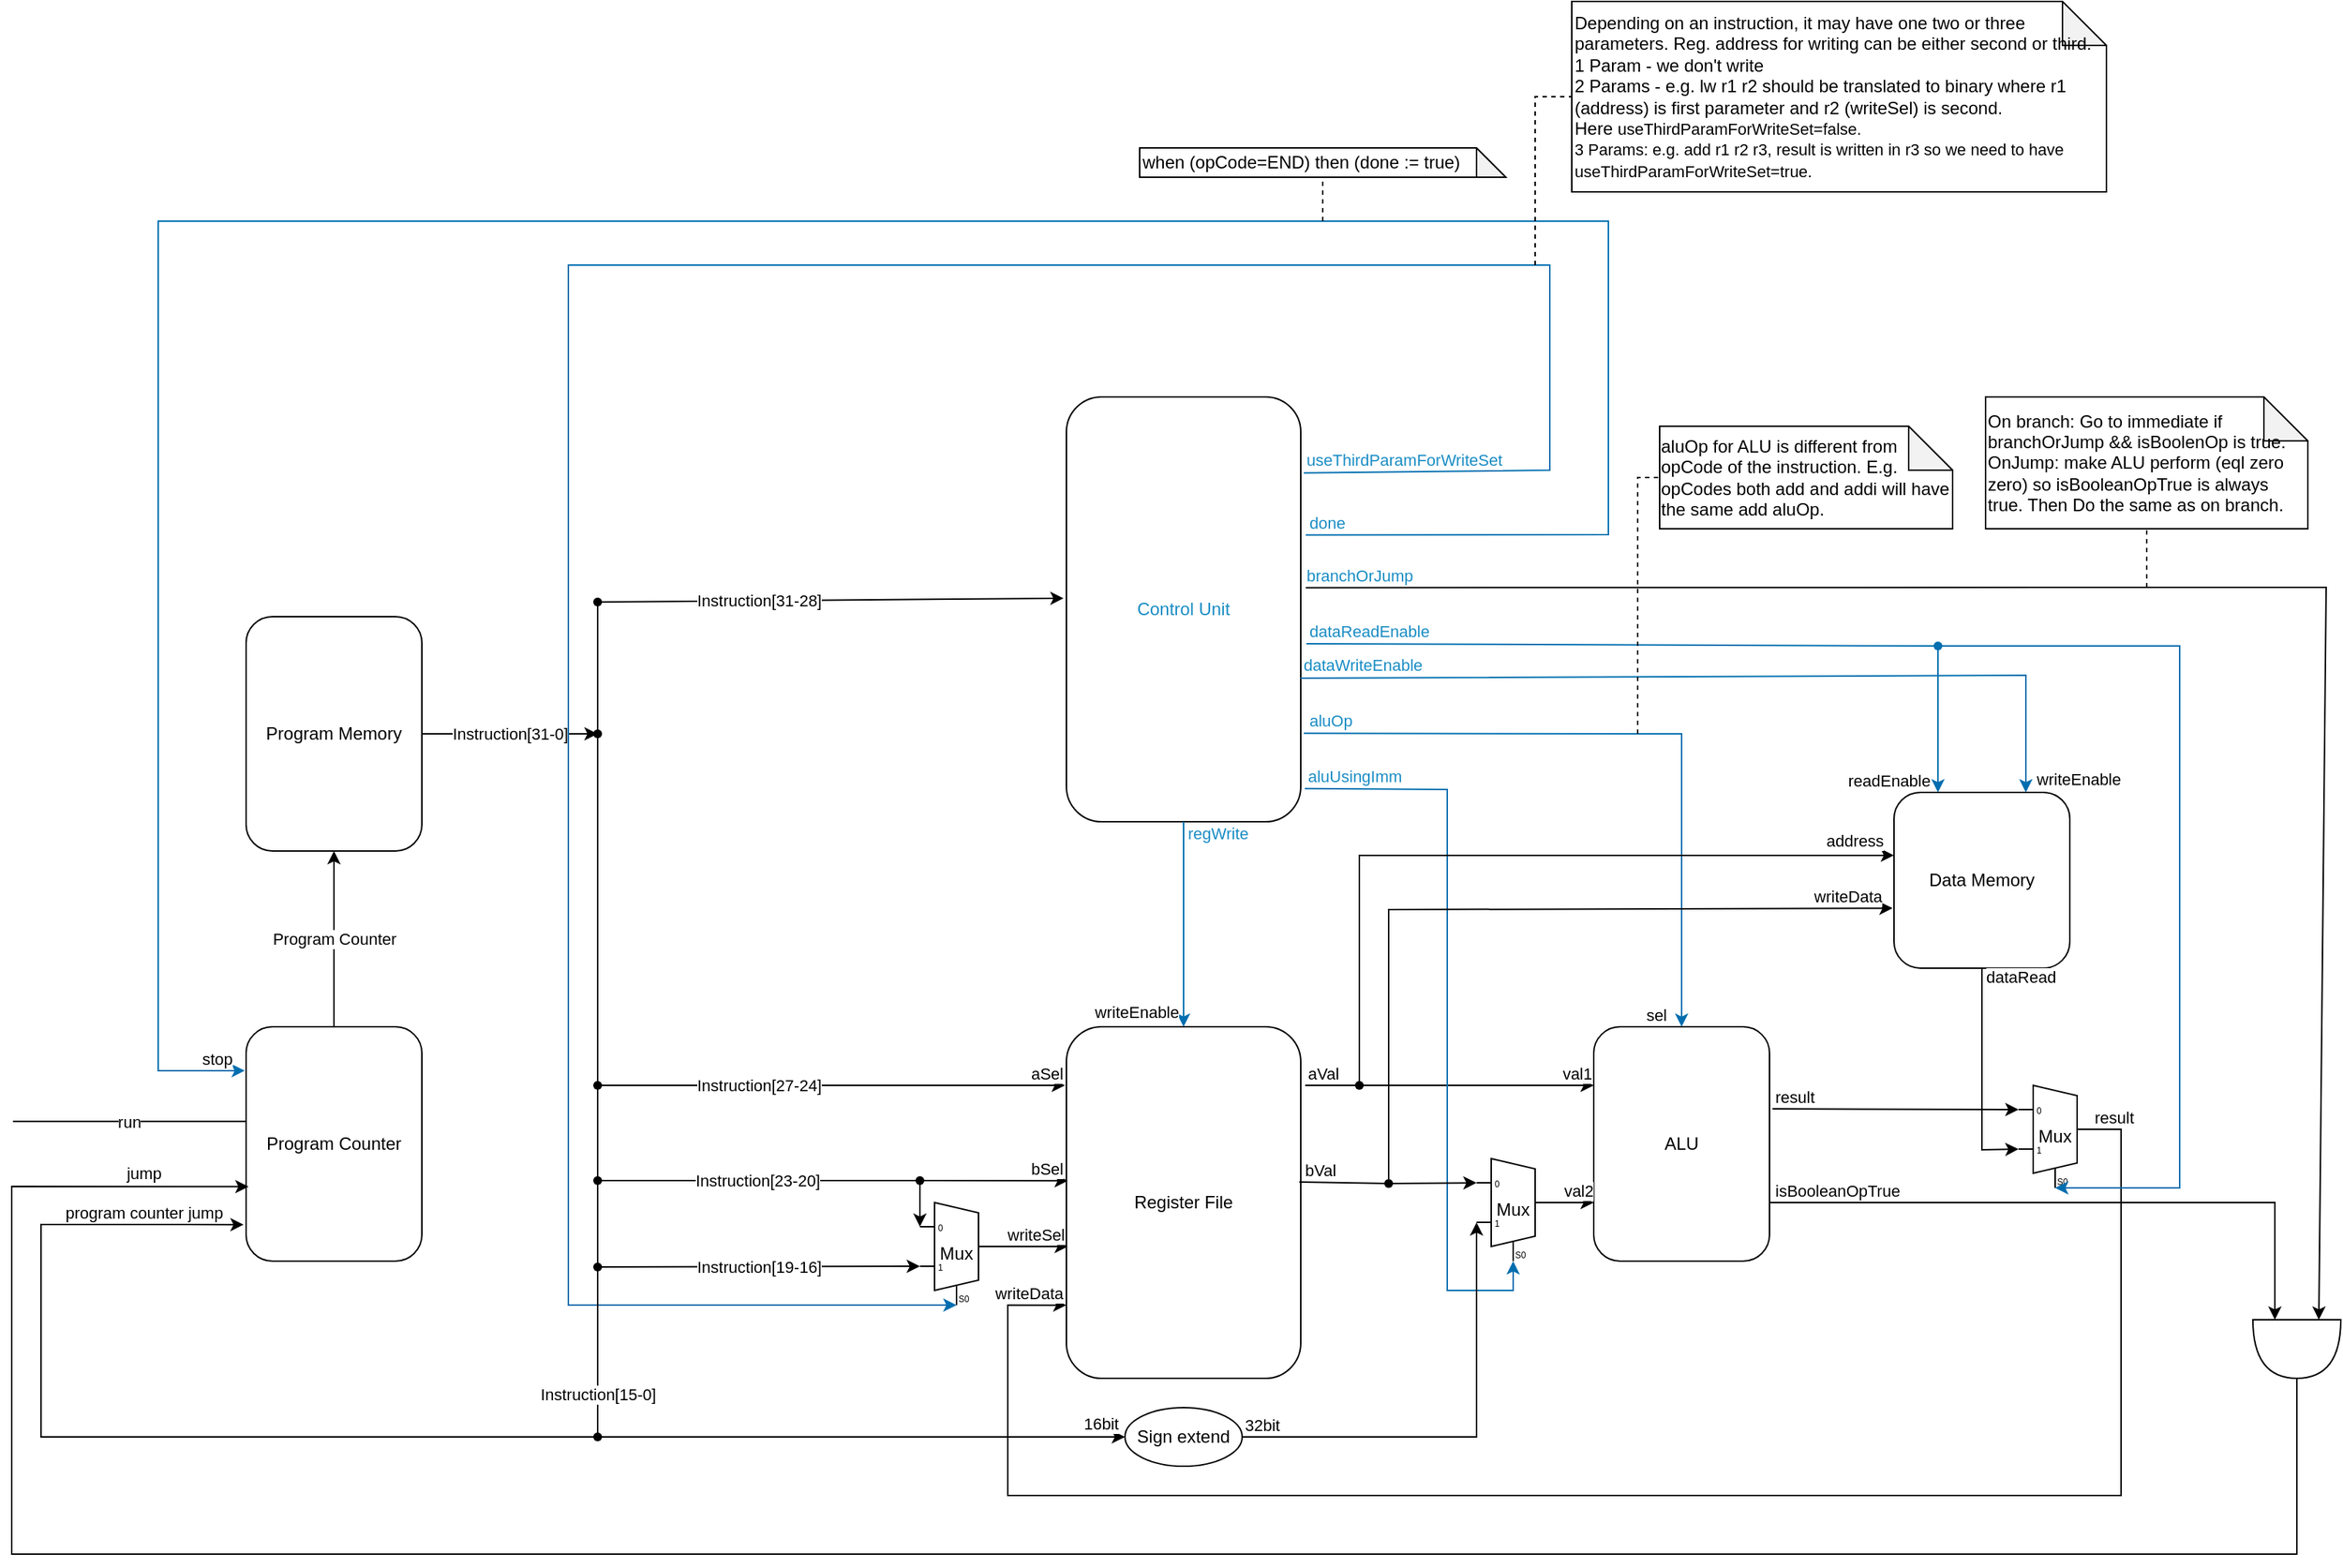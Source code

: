 <mxfile version="28.2.8">
  <diagram name="Page-1" id="Ufhh6DA89KsaWw1rki_z">
    <mxGraphModel dx="1896" dy="1296" grid="1" gridSize="10" guides="1" tooltips="1" connect="1" arrows="1" fold="1" page="1" pageScale="1" pageWidth="850" pageHeight="1100" math="0" shadow="0">
      <root>
        <mxCell id="0" />
        <mxCell id="1" parent="0" />
        <mxCell id="E9k5vfMfVV7VpkKKDMNM-1" value="Program Counter" style="rounded=1;whiteSpace=wrap;html=1;" vertex="1" parent="1">
          <mxGeometry x="480" y="720.04" width="120" height="160" as="geometry" />
        </mxCell>
        <mxCell id="E9k5vfMfVV7VpkKKDMNM-2" value="Program Memory&lt;span style=&quot;color: rgba(0, 0, 0, 0); font-family: monospace; font-size: 0px; text-align: start; text-wrap-mode: nowrap;&quot;&gt;%3CmxGraphModel%3E%3Croot%3E%3CmxCell%20id%3D%220%22%2F%3E%3CmxCell%20id%3D%221%22%20parent%3D%220%22%2F%3E%3CmxCell%20id%3D%222%22%20value%3D%22Program%20Counter%22%20style%3D%22rounded%3D1%3BwhiteSpace%3Dwrap%3Bhtml%3D1%3B%22%20vertex%3D%221%22%20parent%3D%221%22%3E%3CmxGeometry%20x%3D%22200%22%20y%3D%22370%22%20width%3D%22120%22%20height%3D%22130%22%20as%3D%22geometry%22%2F%3E%3C%2FmxCell%3E%3C%2Froot%3E%3C%2FmxGraphModel%3E&lt;/span&gt;" style="rounded=1;whiteSpace=wrap;html=1;" vertex="1" parent="1">
          <mxGeometry x="480" y="440" width="120" height="160" as="geometry" />
        </mxCell>
        <mxCell id="E9k5vfMfVV7VpkKKDMNM-3" value="ALU&lt;span style=&quot;color: rgba(0, 0, 0, 0); font-family: monospace; font-size: 0px; text-align: start; text-wrap-mode: nowrap;&quot;&gt;%3CmxGraphModel%3E%3Croot%3E%3CmxCell%20id%3D%220%22%2F%3E%3CmxCell%20id%3D%221%22%20parent%3D%220%22%2F%3E%3CmxCell%20id%3D%222%22%20value%3D%22Program%20Counter%22%20style%3D%22rounded%3D1%3BwhiteSpace%3Dwrap%3Bhtml%3D1%3B%22%20vertex%3D%221%22%20parent%3D%221%22%3E%3CmxGeometry%20x%3D%22200%22%20y%3D%22370%22%20width%3D%22120%22%20height%3D%22130%22%20as%3D%22geometry%22%2F%3E%3C%2FmxCell%3E%3C%2Froot%3E%3C%2FmxGraphModel%3E&lt;/span&gt;" style="rounded=1;whiteSpace=wrap;html=1;" vertex="1" parent="1">
          <mxGeometry x="1400" y="720.04" width="120" height="160" as="geometry" />
        </mxCell>
        <mxCell id="E9k5vfMfVV7VpkKKDMNM-4" value="Register File" style="rounded=1;whiteSpace=wrap;html=1;" vertex="1" parent="1">
          <mxGeometry x="1040" y="720" width="160" height="240" as="geometry" />
        </mxCell>
        <mxCell id="E9k5vfMfVV7VpkKKDMNM-5" value="Data Memory" style="rounded=1;whiteSpace=wrap;html=1;" vertex="1" parent="1">
          <mxGeometry x="1605" y="560.0" width="120" height="119.96" as="geometry" />
        </mxCell>
        <mxCell id="E9k5vfMfVV7VpkKKDMNM-6" value="&lt;font style=&quot;color: light-dark(rgb(25, 140, 196), rgb(25, 140, 196));&quot;&gt;Control Unit&lt;/font&gt;" style="rounded=1;whiteSpace=wrap;html=1;strokeColor=light-dark(#000000,#198CC4);fontColor=light-dark(#198CC4,#198CC4);" vertex="1" parent="1">
          <mxGeometry x="1040" y="290" width="160" height="290" as="geometry" />
        </mxCell>
        <mxCell id="E9k5vfMfVV7VpkKKDMNM-8" value="Program Counter" style="endArrow=classic;html=1;rounded=0;exitX=0.5;exitY=0;exitDx=0;exitDy=0;entryX=0.5;entryY=1;entryDx=0;entryDy=0;endFill=1;" edge="1" parent="1" source="E9k5vfMfVV7VpkKKDMNM-1" target="E9k5vfMfVV7VpkKKDMNM-2">
          <mxGeometry width="50" height="50" relative="1" as="geometry">
            <mxPoint x="450" y="730.04" as="sourcePoint" />
            <mxPoint x="650" y="730.04" as="targetPoint" />
          </mxGeometry>
        </mxCell>
        <mxCell id="E9k5vfMfVV7VpkKKDMNM-16" value="Instruction[31-0]" style="endArrow=classic;html=1;rounded=0;exitX=1;exitY=0.5;exitDx=0;exitDy=0;endFill=1;entryX=0.5;entryY=1.042;entryDx=0;entryDy=0;entryPerimeter=0;" edge="1" parent="1" source="E9k5vfMfVV7VpkKKDMNM-2" target="E9k5vfMfVV7VpkKKDMNM-116">
          <mxGeometry width="50" height="50" relative="1" as="geometry">
            <mxPoint x="600" y="879.5" as="sourcePoint" />
            <mxPoint x="720" y="640" as="targetPoint" />
          </mxGeometry>
        </mxCell>
        <mxCell id="E9k5vfMfVV7VpkKKDMNM-37" value="" style="ellipse;whiteSpace=wrap;html=1;align=center;aspect=fixed;fillColor=none;strokeColor=none;resizable=0;perimeter=centerPerimeter;rotatable=0;allowArrows=0;points=[];outlineConnect=1;" vertex="1" parent="1">
          <mxGeometry x="880" y="780" width="10" height="10" as="geometry" />
        </mxCell>
        <mxCell id="E9k5vfMfVV7VpkKKDMNM-41" value="" style="ellipse;whiteSpace=wrap;html=1;align=center;aspect=fixed;fillColor=none;strokeColor=none;resizable=0;perimeter=centerPerimeter;rotatable=0;allowArrows=0;points=[];outlineConnect=1;" vertex="1" parent="1">
          <mxGeometry x="881" y="820" width="10" height="10" as="geometry" />
        </mxCell>
        <mxCell id="E9k5vfMfVV7VpkKKDMNM-44" value="" style="ellipse;whiteSpace=wrap;html=1;align=center;aspect=fixed;fillColor=none;strokeColor=none;resizable=0;perimeter=centerPerimeter;rotatable=0;allowArrows=0;points=[];outlineConnect=1;" vertex="1" parent="1">
          <mxGeometry x="880" y="855" width="10" height="10" as="geometry" />
        </mxCell>
        <mxCell id="E9k5vfMfVV7VpkKKDMNM-50" value="" style="ellipse;whiteSpace=wrap;html=1;align=center;aspect=fixed;fillColor=none;strokeColor=none;resizable=0;perimeter=centerPerimeter;rotatable=0;allowArrows=0;points=[];outlineConnect=1;" vertex="1" parent="1">
          <mxGeometry x="880" y="900" width="10" height="10" as="geometry" />
        </mxCell>
        <mxCell id="E9k5vfMfVV7VpkKKDMNM-53" value="" style="endArrow=none;html=1;rounded=0;" edge="1" parent="1" source="E9k5vfMfVV7VpkKKDMNM-163">
          <mxGeometry width="50" height="50" relative="1" as="geometry">
            <mxPoint x="720" y="1000" as="sourcePoint" />
            <mxPoint x="720" y="860" as="targetPoint" />
          </mxGeometry>
        </mxCell>
        <mxCell id="E9k5vfMfVV7VpkKKDMNM-57" value="" style="endArrow=none;html=1;rounded=0;" edge="1" parent="1" target="E9k5vfMfVV7VpkKKDMNM-56">
          <mxGeometry width="50" height="50" relative="1" as="geometry">
            <mxPoint x="720" y="865" as="sourcePoint" />
            <mxPoint x="720" y="750" as="targetPoint" />
          </mxGeometry>
        </mxCell>
        <mxCell id="E9k5vfMfVV7VpkKKDMNM-56" value="" style="shape=waypoint;sketch=0;fillStyle=solid;size=6;pointerEvents=1;points=[];fillColor=none;resizable=0;rotatable=0;perimeter=centerPerimeter;snapToPoint=1;" vertex="1" parent="1">
          <mxGeometry x="710" y="815" width="20" height="20" as="geometry" />
        </mxCell>
        <mxCell id="E9k5vfMfVV7VpkKKDMNM-61" value="" style="rounded=0;orthogonalLoop=1;jettySize=auto;html=1;endArrow=oval;endFill=0;sketch=0;sourcePerimeterSpacing=0;targetPerimeterSpacing=0;endSize=10;" edge="1" parent="1">
          <mxGeometry x="0.006" relative="1" as="geometry">
            <mxPoint x="720" y="905" as="sourcePoint" />
            <mxPoint as="offset" />
            <mxPoint x="720" y="905" as="targetPoint" />
          </mxGeometry>
        </mxCell>
        <mxCell id="E9k5vfMfVV7VpkKKDMNM-65" value="" style="endArrow=none;html=1;rounded=0;" edge="1" parent="1" source="E9k5vfMfVV7VpkKKDMNM-116" target="E9k5vfMfVV7VpkKKDMNM-64">
          <mxGeometry width="50" height="50" relative="1" as="geometry">
            <mxPoint x="720" y="825" as="sourcePoint" />
            <mxPoint x="720" y="400" as="targetPoint" />
          </mxGeometry>
        </mxCell>
        <mxCell id="E9k5vfMfVV7VpkKKDMNM-64" value="" style="shape=waypoint;sketch=0;fillStyle=solid;size=6;pointerEvents=1;points=[];fillColor=none;resizable=0;rotatable=0;perimeter=centerPerimeter;snapToPoint=1;" vertex="1" parent="1">
          <mxGeometry x="710" y="420" width="20" height="20" as="geometry" />
        </mxCell>
        <mxCell id="E9k5vfMfVV7VpkKKDMNM-66" value="Instruction[31-28]" style="endArrow=classic;html=1;rounded=0;exitX=0.75;exitY=0.5;exitDx=0;exitDy=0;exitPerimeter=0;entryX=-0.012;entryY=0.474;entryDx=0;entryDy=0;entryPerimeter=0;endFill=1;" edge="1" parent="1" source="E9k5vfMfVV7VpkKKDMNM-64" target="E9k5vfMfVV7VpkKKDMNM-6">
          <mxGeometry x="-0.308" width="50" height="50" relative="1" as="geometry">
            <mxPoint x="810" y="400" as="sourcePoint" />
            <mxPoint x="860" y="350" as="targetPoint" />
            <mxPoint as="offset" />
          </mxGeometry>
        </mxCell>
        <mxCell id="E9k5vfMfVV7VpkKKDMNM-71" value="" style="endArrow=classic;html=1;rounded=0;entryX=0;entryY=0.5;entryDx=0;entryDy=0;endFill=1;exitX=0.75;exitY=0.542;exitDx=0;exitDy=0;exitPerimeter=0;" edge="1" parent="1" source="E9k5vfMfVV7VpkKKDMNM-229" target="E9k5vfMfVV7VpkKKDMNM-180">
          <mxGeometry width="50" height="50" relative="1" as="geometry">
            <mxPoint x="710" y="970" as="sourcePoint" />
            <mxPoint x="950" y="1000" as="targetPoint" />
          </mxGeometry>
        </mxCell>
        <mxCell id="E9k5vfMfVV7VpkKKDMNM-76" value="" style="ellipse;whiteSpace=wrap;html=1;align=center;aspect=fixed;fillColor=none;strokeColor=none;resizable=0;perimeter=centerPerimeter;rotatable=0;allowArrows=0;points=[];outlineConnect=1;" vertex="1" parent="1">
          <mxGeometry x="890" y="1030" width="10" height="10" as="geometry" />
        </mxCell>
        <mxCell id="E9k5vfMfVV7VpkKKDMNM-93" value="" style="endArrow=classic;html=1;rounded=0;exitX=1;exitY=0.5;exitDx=0;exitDy=-5;exitPerimeter=0;" edge="1" parent="1" source="E9k5vfMfVV7VpkKKDMNM-155">
          <mxGeometry relative="1" as="geometry">
            <mxPoint x="720" y="885" as="sourcePoint" />
            <mxPoint x="1041" y="870" as="targetPoint" />
          </mxGeometry>
        </mxCell>
        <mxCell id="E9k5vfMfVV7VpkKKDMNM-96" value="writeSel" style="edgeLabel;resizable=0;html=1;;align=right;verticalAlign=bottom;" connectable="0" vertex="1" parent="E9k5vfMfVV7VpkKKDMNM-93">
          <mxGeometry x="1" relative="1" as="geometry">
            <mxPoint x="-2" as="offset" />
          </mxGeometry>
        </mxCell>
        <mxCell id="E9k5vfMfVV7VpkKKDMNM-106" value="Instruction[27-24]" style="endArrow=classic;html=1;rounded=0;exitDx=0;exitDy=0;exitPerimeter=0;exitX=0.75;exitY=0.7;startArrow=none;startFill=0;" edge="1" parent="1" source="E9k5vfMfVV7VpkKKDMNM-118">
          <mxGeometry x="-0.31" relative="1" as="geometry">
            <mxPoint x="900" y="760" as="sourcePoint" />
            <mxPoint x="1039" y="760" as="targetPoint" />
            <mxPoint as="offset" />
          </mxGeometry>
        </mxCell>
        <mxCell id="E9k5vfMfVV7VpkKKDMNM-109" value="aSel" style="edgeLabel;resizable=0;html=1;;align=right;verticalAlign=bottom;" connectable="0" vertex="1" parent="E9k5vfMfVV7VpkKKDMNM-106">
          <mxGeometry x="1" relative="1" as="geometry">
            <mxPoint x="-1" as="offset" />
          </mxGeometry>
        </mxCell>
        <mxCell id="E9k5vfMfVV7VpkKKDMNM-117" value="" style="endArrow=none;html=1;rounded=0;" edge="1" parent="1" source="E9k5vfMfVV7VpkKKDMNM-56" target="E9k5vfMfVV7VpkKKDMNM-116">
          <mxGeometry width="50" height="50" relative="1" as="geometry">
            <mxPoint x="720" y="825" as="sourcePoint" />
            <mxPoint x="720" y="400" as="targetPoint" />
          </mxGeometry>
        </mxCell>
        <mxCell id="E9k5vfMfVV7VpkKKDMNM-116" value="" style="shape=waypoint;sketch=0;fillStyle=solid;size=6;pointerEvents=1;points=[];fillColor=none;resizable=0;rotatable=0;perimeter=centerPerimeter;snapToPoint=1;" vertex="1" parent="1">
          <mxGeometry x="710" y="510" width="20" height="20" as="geometry" />
        </mxCell>
        <mxCell id="E9k5vfMfVV7VpkKKDMNM-119" value="" style="endArrow=none;html=1;rounded=0;exitX=0.75;exitY=0.3;exitDx=0;exitDy=0;exitPerimeter=0;entryDx=0;entryDy=0;entryPerimeter=0;" edge="1" parent="1" target="E9k5vfMfVV7VpkKKDMNM-118">
          <mxGeometry width="50" height="50" relative="1" as="geometry">
            <mxPoint x="720" y="760" as="sourcePoint" />
            <mxPoint x="900" y="760" as="targetPoint" />
          </mxGeometry>
        </mxCell>
        <mxCell id="E9k5vfMfVV7VpkKKDMNM-118" value="" style="shape=waypoint;sketch=0;fillStyle=solid;size=6;pointerEvents=1;points=[];fillColor=none;resizable=0;rotatable=0;perimeter=centerPerimeter;snapToPoint=1;" vertex="1" parent="1">
          <mxGeometry x="710" y="750" width="20" height="20" as="geometry" />
        </mxCell>
        <mxCell id="E9k5vfMfVV7VpkKKDMNM-124" value="" style="endArrow=classic;html=1;rounded=0;exitX=0.5;exitY=1;exitDx=0;exitDy=0;entryX=0.5;entryY=0;entryDx=0;entryDy=0;fillColor=#1ba1e2;strokeColor=#006EAF;fontColor=light-dark(#198CC4,#198CC4);" edge="1" parent="1" source="E9k5vfMfVV7VpkKKDMNM-6" target="E9k5vfMfVV7VpkKKDMNM-4">
          <mxGeometry relative="1" as="geometry">
            <mxPoint x="940" y="640" as="sourcePoint" />
            <mxPoint x="1100" y="640" as="targetPoint" />
          </mxGeometry>
        </mxCell>
        <mxCell id="E9k5vfMfVV7VpkKKDMNM-126" value="regWrite" style="edgeLabel;resizable=0;html=1;;align=left;verticalAlign=bottom;fontColor=light-dark(#198CC4,#198CC4);" connectable="0" vertex="1" parent="E9k5vfMfVV7VpkKKDMNM-124">
          <mxGeometry x="-1" relative="1" as="geometry">
            <mxPoint x="1" y="16" as="offset" />
          </mxGeometry>
        </mxCell>
        <mxCell id="E9k5vfMfVV7VpkKKDMNM-127" value="writeEnable" style="edgeLabel;resizable=0;html=1;;align=right;verticalAlign=bottom;" connectable="0" vertex="1" parent="E9k5vfMfVV7VpkKKDMNM-124">
          <mxGeometry x="1" relative="1" as="geometry">
            <mxPoint x="-3" y="-2" as="offset" />
          </mxGeometry>
        </mxCell>
        <mxCell id="E9k5vfMfVV7VpkKKDMNM-128" value="" style="endArrow=classic;html=1;rounded=0;entryX=0.006;entryY=0.438;entryDx=0;entryDy=0;entryPerimeter=0;" edge="1" parent="1" source="E9k5vfMfVV7VpkKKDMNM-157" target="E9k5vfMfVV7VpkKKDMNM-4">
          <mxGeometry relative="1" as="geometry">
            <mxPoint x="740" y="740" as="sourcePoint" />
            <mxPoint x="900" y="740" as="targetPoint" />
          </mxGeometry>
        </mxCell>
        <mxCell id="E9k5vfMfVV7VpkKKDMNM-131" value="bSel" style="edgeLabel;resizable=0;html=1;;align=right;verticalAlign=bottom;" connectable="0" vertex="1" parent="E9k5vfMfVV7VpkKKDMNM-128">
          <mxGeometry x="1" relative="1" as="geometry">
            <mxPoint x="-2" as="offset" />
          </mxGeometry>
        </mxCell>
        <mxCell id="E9k5vfMfVV7VpkKKDMNM-133" value="" style="endArrow=classic;html=1;rounded=0;entryX=0;entryY=0.25;entryDx=0;entryDy=0;" edge="1" parent="1" target="E9k5vfMfVV7VpkKKDMNM-3">
          <mxGeometry relative="1" as="geometry">
            <mxPoint x="1203" y="760" as="sourcePoint" />
            <mxPoint x="1370" y="750" as="targetPoint" />
          </mxGeometry>
        </mxCell>
        <mxCell id="E9k5vfMfVV7VpkKKDMNM-135" value="aVal" style="edgeLabel;resizable=0;html=1;;align=left;verticalAlign=bottom;" connectable="0" vertex="1" parent="E9k5vfMfVV7VpkKKDMNM-133">
          <mxGeometry x="-1" relative="1" as="geometry" />
        </mxCell>
        <mxCell id="E9k5vfMfVV7VpkKKDMNM-136" value="val1" style="edgeLabel;resizable=0;html=1;;align=right;verticalAlign=bottom;" connectable="0" vertex="1" parent="E9k5vfMfVV7VpkKKDMNM-133">
          <mxGeometry x="1" relative="1" as="geometry" />
        </mxCell>
        <mxCell id="E9k5vfMfVV7VpkKKDMNM-144" value="" style="endArrow=classic;html=1;rounded=0;entryX=0.5;entryY=0;entryDx=0;entryDy=0;fillColor=#1ba1e2;strokeColor=#006EAF;exitX=1.013;exitY=0.792;exitDx=0;exitDy=0;exitPerimeter=0;fontColor=light-dark(#198CC4,#198CC4);" edge="1" parent="1" source="E9k5vfMfVV7VpkKKDMNM-6" target="E9k5vfMfVV7VpkKKDMNM-3">
          <mxGeometry relative="1" as="geometry">
            <mxPoint x="1300" y="410" as="sourcePoint" />
            <mxPoint x="1420" y="350" as="targetPoint" />
            <Array as="points">
              <mxPoint x="1460" y="520" />
            </Array>
          </mxGeometry>
        </mxCell>
        <mxCell id="E9k5vfMfVV7VpkKKDMNM-146" value="aluOp" style="edgeLabel;resizable=0;html=1;;align=left;verticalAlign=bottom;fontColor=light-dark(#198CC4,#198CC4);" connectable="0" vertex="1" parent="E9k5vfMfVV7VpkKKDMNM-144">
          <mxGeometry x="-1" relative="1" as="geometry">
            <mxPoint x="2" as="offset" />
          </mxGeometry>
        </mxCell>
        <mxCell id="E9k5vfMfVV7VpkKKDMNM-147" value="sel" style="edgeLabel;resizable=0;html=1;;align=right;verticalAlign=bottom;" connectable="0" vertex="1" parent="E9k5vfMfVV7VpkKKDMNM-144">
          <mxGeometry x="1" relative="1" as="geometry">
            <mxPoint x="-10" as="offset" />
          </mxGeometry>
        </mxCell>
        <mxCell id="E9k5vfMfVV7VpkKKDMNM-148" value="" style="endArrow=classic;html=1;rounded=0;exitX=1;exitY=0.5;exitDx=0;exitDy=-5;entryX=0;entryY=0.792;entryDx=0;entryDy=0;entryPerimeter=0;exitPerimeter=0;" edge="1" parent="1" source="E9k5vfMfVV7VpkKKDMNM-211" target="E9k5vfMfVV7VpkKKDMNM-4">
          <mxGeometry relative="1" as="geometry">
            <mxPoint x="1480" y="770" as="sourcePoint" />
            <mxPoint x="1640" y="770" as="targetPoint" />
            <Array as="points">
              <mxPoint x="1760" y="790" />
              <mxPoint x="1760" y="1040" />
              <mxPoint x="1000" y="1040" />
              <mxPoint x="1000" y="910" />
            </Array>
          </mxGeometry>
        </mxCell>
        <mxCell id="E9k5vfMfVV7VpkKKDMNM-150" value="result" style="edgeLabel;resizable=0;html=1;;align=left;verticalAlign=bottom;" connectable="0" vertex="1" parent="E9k5vfMfVV7VpkKKDMNM-148">
          <mxGeometry x="-1" relative="1" as="geometry" />
        </mxCell>
        <mxCell id="E9k5vfMfVV7VpkKKDMNM-151" value="writeData" style="edgeLabel;resizable=0;html=1;;align=right;verticalAlign=bottom;" connectable="0" vertex="1" parent="E9k5vfMfVV7VpkKKDMNM-148">
          <mxGeometry x="1" relative="1" as="geometry">
            <mxPoint x="-1" as="offset" />
          </mxGeometry>
        </mxCell>
        <mxCell id="E9k5vfMfVV7VpkKKDMNM-152" value="" style="endArrow=classic;html=1;rounded=0;entryX=0.3;entryY=1;entryDx=10;entryDy=0;entryPerimeter=0;endFill=1;fillColor=#1ba1e2;strokeColor=#006EAF;exitX=1.013;exitY=0.179;exitDx=0;exitDy=0;exitPerimeter=0;fontColor=light-dark(#198CC4,#198CC4);" edge="1" parent="1" source="E9k5vfMfVV7VpkKKDMNM-6" target="E9k5vfMfVV7VpkKKDMNM-155">
          <mxGeometry relative="1" as="geometry">
            <mxPoint x="1230" y="260" as="sourcePoint" />
            <mxPoint x="1360" y="260" as="targetPoint" />
            <Array as="points">
              <mxPoint x="1370" y="340" />
              <mxPoint x="1370" y="200" />
              <mxPoint x="700" y="200" />
              <mxPoint x="700" y="910" />
            </Array>
          </mxGeometry>
        </mxCell>
        <mxCell id="E9k5vfMfVV7VpkKKDMNM-154" value="useThirdParamForWriteSet" style="edgeLabel;resizable=0;html=1;;align=left;verticalAlign=bottom;fontColor=light-dark(#198CC4,#198CC4);" connectable="0" vertex="1" parent="E9k5vfMfVV7VpkKKDMNM-152">
          <mxGeometry x="-1" relative="1" as="geometry">
            <mxPoint as="offset" />
          </mxGeometry>
        </mxCell>
        <mxCell id="E9k5vfMfVV7VpkKKDMNM-155" value="Mux" style="shadow=0;dashed=0;align=center;html=1;strokeWidth=1;shape=mxgraph.electrical.abstract.mux2;whiteSpace=wrap;" vertex="1" parent="1">
          <mxGeometry x="940" y="840" width="50" height="70" as="geometry" />
        </mxCell>
        <mxCell id="E9k5vfMfVV7VpkKKDMNM-156" value="Instruction[19-16]" style="endArrow=classic;html=1;rounded=0;entryX=0;entryY=0.579;entryDx=0;entryDy=3;entryPerimeter=0;exitX=0.4;exitY=1.15;exitDx=0;exitDy=0;exitPerimeter=0;endFill=1;" edge="1" parent="1" source="E9k5vfMfVV7VpkKKDMNM-163" target="E9k5vfMfVV7VpkKKDMNM-155">
          <mxGeometry width="50" height="50" relative="1" as="geometry">
            <mxPoint x="740" y="890" as="sourcePoint" />
            <mxPoint x="1350" y="620" as="targetPoint" />
          </mxGeometry>
        </mxCell>
        <mxCell id="E9k5vfMfVV7VpkKKDMNM-157" value="" style="shape=waypoint;sketch=0;fillStyle=solid;size=6;pointerEvents=1;points=[];fillColor=none;resizable=0;rotatable=0;perimeter=centerPerimeter;snapToPoint=1;" vertex="1" parent="1">
          <mxGeometry x="930" y="815" width="20" height="20" as="geometry" />
        </mxCell>
        <mxCell id="E9k5vfMfVV7VpkKKDMNM-160" value="" style="endArrow=classic;html=1;rounded=0;endFill=1;exitX=0.125;exitY=0.292;exitDx=0;exitDy=0;exitPerimeter=0;entryX=0;entryY=0.193;entryDx=0;entryDy=3;entryPerimeter=0;" edge="1" parent="1" source="E9k5vfMfVV7VpkKKDMNM-157" target="E9k5vfMfVV7VpkKKDMNM-155">
          <mxGeometry width="50" height="50" relative="1" as="geometry">
            <mxPoint x="930" y="800" as="sourcePoint" />
            <mxPoint x="910" y="850" as="targetPoint" />
          </mxGeometry>
        </mxCell>
        <mxCell id="E9k5vfMfVV7VpkKKDMNM-163" value="" style="shape=waypoint;sketch=0;fillStyle=solid;size=6;pointerEvents=1;points=[];fillColor=none;resizable=0;rotatable=0;perimeter=centerPerimeter;snapToPoint=1;" vertex="1" parent="1">
          <mxGeometry x="710" y="874" width="20" height="20" as="geometry" />
        </mxCell>
        <mxCell id="E9k5vfMfVV7VpkKKDMNM-166" value="" style="endArrow=classic;html=1;rounded=0;entryX=0.3;entryY=1;entryDx=10;entryDy=0;entryPerimeter=0;endFill=1;fillColor=#1ba1e2;strokeColor=#006EAF;exitX=1.017;exitY=0.922;exitDx=0;exitDy=0;exitPerimeter=0;fontColor=light-dark(#198CC4,#198CC4);" edge="1" parent="1" source="E9k5vfMfVV7VpkKKDMNM-6" target="E9k5vfMfVV7VpkKKDMNM-171">
          <mxGeometry relative="1" as="geometry">
            <mxPoint x="1204" y="470" as="sourcePoint" />
            <mxPoint x="1295" y="880.04" as="targetPoint" />
            <Array as="points">
              <mxPoint x="1300" y="558" />
              <mxPoint x="1300" y="900" />
              <mxPoint x="1345" y="900" />
            </Array>
          </mxGeometry>
        </mxCell>
        <mxCell id="E9k5vfMfVV7VpkKKDMNM-168" value="aluUsingImm" style="edgeLabel;resizable=0;html=1;;align=left;verticalAlign=bottom;fontColor=light-dark(#198CC4,#198CC4);" connectable="0" vertex="1" parent="E9k5vfMfVV7VpkKKDMNM-166">
          <mxGeometry x="-1" relative="1" as="geometry">
            <mxPoint as="offset" />
          </mxGeometry>
        </mxCell>
        <mxCell id="E9k5vfMfVV7VpkKKDMNM-171" value="Mux" style="shadow=0;dashed=0;align=center;html=1;strokeWidth=1;shape=mxgraph.electrical.abstract.mux2;whiteSpace=wrap;" vertex="1" parent="1">
          <mxGeometry x="1320" y="810.04" width="50" height="70" as="geometry" />
        </mxCell>
        <mxCell id="E9k5vfMfVV7VpkKKDMNM-172" value="" style="endArrow=classic;html=1;rounded=0;entryX=0;entryY=0.75;entryDx=0;entryDy=0;exitX=1;exitY=0.5;exitDx=0;exitDy=-5;exitPerimeter=0;" edge="1" parent="1" source="E9k5vfMfVV7VpkKKDMNM-171" target="E9k5vfMfVV7VpkKKDMNM-3">
          <mxGeometry relative="1" as="geometry">
            <mxPoint x="1340" y="800.04" as="sourcePoint" />
            <mxPoint x="1390" y="690.04" as="targetPoint" />
          </mxGeometry>
        </mxCell>
        <mxCell id="E9k5vfMfVV7VpkKKDMNM-175" value="val2" style="edgeLabel;resizable=0;html=1;;align=right;verticalAlign=bottom;" connectable="0" vertex="1" parent="E9k5vfMfVV7VpkKKDMNM-172">
          <mxGeometry x="1" relative="1" as="geometry" />
        </mxCell>
        <mxCell id="E9k5vfMfVV7VpkKKDMNM-177" value="" style="endArrow=classic;html=1;rounded=0;entryX=0;entryY=0.193;entryDx=0;entryDy=3;entryPerimeter=0;endFill=1;exitX=0.65;exitY=1.1;exitDx=0;exitDy=0;exitPerimeter=0;" edge="1" parent="1" source="E9k5vfMfVV7VpkKKDMNM-208" target="E9k5vfMfVV7VpkKKDMNM-171">
          <mxGeometry relative="1" as="geometry">
            <mxPoint x="1199" y="827" as="sourcePoint" />
            <mxPoint x="1400" y="831" as="targetPoint" />
          </mxGeometry>
        </mxCell>
        <mxCell id="E9k5vfMfVV7VpkKKDMNM-180" value="Sign extend" style="ellipse;whiteSpace=wrap;html=1;" vertex="1" parent="1">
          <mxGeometry x="1080" y="980" width="80" height="40" as="geometry" />
        </mxCell>
        <mxCell id="E9k5vfMfVV7VpkKKDMNM-181" value="16bit" style="edgeLabel;resizable=0;html=1;;align=left;verticalAlign=bottom;" connectable="0" vertex="1" parent="1">
          <mxGeometry x="1020" y="1004" as="geometry">
            <mxPoint x="30" y="-5" as="offset" />
          </mxGeometry>
        </mxCell>
        <mxCell id="E9k5vfMfVV7VpkKKDMNM-184" value="" style="endArrow=classic;html=1;rounded=0;exitX=1;exitY=0.5;exitDx=0;exitDy=0;entryX=0;entryY=0.579;entryDx=0;entryDy=3;entryPerimeter=0;endFill=1;" edge="1" parent="1" source="E9k5vfMfVV7VpkKKDMNM-180" target="E9k5vfMfVV7VpkKKDMNM-171">
          <mxGeometry relative="1" as="geometry">
            <mxPoint x="1240" y="640" as="sourcePoint" />
            <mxPoint x="1400" y="640" as="targetPoint" />
            <Array as="points">
              <mxPoint x="1230" y="1000" />
              <mxPoint x="1320" y="1000" />
            </Array>
          </mxGeometry>
        </mxCell>
        <mxCell id="E9k5vfMfVV7VpkKKDMNM-186" value="32bit" style="edgeLabel;resizable=0;html=1;;align=left;verticalAlign=bottom;" connectable="0" vertex="1" parent="E9k5vfMfVV7VpkKKDMNM-184">
          <mxGeometry x="-1" relative="1" as="geometry" />
        </mxCell>
        <mxCell id="E9k5vfMfVV7VpkKKDMNM-188" value="" style="endArrow=classic;html=1;rounded=0;exitX=0.85;exitY=0.45;exitDx=0;exitDy=0;exitPerimeter=0;entryX=0;entryY=0.358;entryDx=0;entryDy=0;entryPerimeter=0;" edge="1" parent="1" target="E9k5vfMfVV7VpkKKDMNM-5">
          <mxGeometry relative="1" as="geometry">
            <mxPoint x="1240" y="761" as="sourcePoint" />
            <mxPoint x="1580" y="600" as="targetPoint" />
            <Array as="points">
              <mxPoint x="1240" y="603" />
            </Array>
          </mxGeometry>
        </mxCell>
        <mxCell id="E9k5vfMfVV7VpkKKDMNM-191" value="address" style="edgeLabel;resizable=0;html=1;;align=right;verticalAlign=bottom;" connectable="0" vertex="1" parent="E9k5vfMfVV7VpkKKDMNM-188">
          <mxGeometry x="1" relative="1" as="geometry">
            <mxPoint x="-6" y="-1" as="offset" />
          </mxGeometry>
        </mxCell>
        <mxCell id="E9k5vfMfVV7VpkKKDMNM-192" value="" style="endArrow=classic;html=1;rounded=0;exitX=0.8;exitY=0.4;exitDx=0;exitDy=0;exitPerimeter=0;entryX=-0.008;entryY=0.659;entryDx=0;entryDy=0;entryPerimeter=0;" edge="1" parent="1" target="E9k5vfMfVV7VpkKKDMNM-5">
          <mxGeometry relative="1" as="geometry">
            <mxPoint x="1260" y="824" as="sourcePoint" />
            <mxPoint x="1630" y="590" as="targetPoint" />
            <Array as="points">
              <mxPoint x="1260" y="640" />
            </Array>
          </mxGeometry>
        </mxCell>
        <mxCell id="E9k5vfMfVV7VpkKKDMNM-195" value="writeData" style="edgeLabel;resizable=0;html=1;;align=right;verticalAlign=bottom;" connectable="0" vertex="1" parent="E9k5vfMfVV7VpkKKDMNM-192">
          <mxGeometry x="1" relative="1" as="geometry">
            <mxPoint x="-6" as="offset" />
          </mxGeometry>
        </mxCell>
        <mxCell id="E9k5vfMfVV7VpkKKDMNM-196" value="" style="endArrow=classic;html=1;rounded=0;entryX=0.75;entryY=0;entryDx=0;entryDy=0;exitX=0.999;exitY=0.662;exitDx=0;exitDy=0;exitPerimeter=0;fillColor=#1ba1e2;strokeColor=#006EAF;fontColor=light-dark(#198CC4,#198CC4);" edge="1" parent="1" source="E9k5vfMfVV7VpkKKDMNM-6" target="E9k5vfMfVV7VpkKKDMNM-5">
          <mxGeometry relative="1" as="geometry">
            <mxPoint x="1730" y="410" as="sourcePoint" />
            <mxPoint x="1760" y="420" as="targetPoint" />
            <Array as="points">
              <mxPoint x="1695" y="480" />
            </Array>
          </mxGeometry>
        </mxCell>
        <mxCell id="E9k5vfMfVV7VpkKKDMNM-198" value="dataWriteEnable" style="edgeLabel;resizable=0;html=1;;align=left;verticalAlign=bottom;fontColor=light-dark(#198CC4,#198CC4);" connectable="0" vertex="1" parent="E9k5vfMfVV7VpkKKDMNM-196">
          <mxGeometry x="-1" relative="1" as="geometry" />
        </mxCell>
        <mxCell id="E9k5vfMfVV7VpkKKDMNM-199" value="writeEnable" style="edgeLabel;resizable=0;html=1;;align=right;verticalAlign=bottom;" connectable="0" vertex="1" parent="E9k5vfMfVV7VpkKKDMNM-196">
          <mxGeometry x="1" relative="1" as="geometry">
            <mxPoint x="65" as="offset" />
          </mxGeometry>
        </mxCell>
        <mxCell id="E9k5vfMfVV7VpkKKDMNM-200" value="" style="endArrow=classic;html=1;rounded=0;exitX=0.5;exitY=1;exitDx=0;exitDy=0;entryX=0;entryY=0.579;entryDx=0;entryDy=3;entryPerimeter=0;endFill=1;" edge="1" parent="1" source="E9k5vfMfVV7VpkKKDMNM-5" target="E9k5vfMfVV7VpkKKDMNM-211">
          <mxGeometry relative="1" as="geometry">
            <mxPoint x="1705" y="600.04" as="sourcePoint" />
            <mxPoint x="1665" y="740.04" as="targetPoint" />
            <Array as="points">
              <mxPoint x="1665" y="804" />
            </Array>
          </mxGeometry>
        </mxCell>
        <mxCell id="E9k5vfMfVV7VpkKKDMNM-202" value="dataRead" style="edgeLabel;resizable=0;html=1;;align=left;verticalAlign=bottom;" connectable="0" vertex="1" parent="E9k5vfMfVV7VpkKKDMNM-200">
          <mxGeometry x="-1" relative="1" as="geometry">
            <mxPoint x="1" y="15" as="offset" />
          </mxGeometry>
        </mxCell>
        <mxCell id="E9k5vfMfVV7VpkKKDMNM-204" value="" style="endArrow=classic;html=1;rounded=0;entryX=0.25;entryY=0;entryDx=0;entryDy=0;exitDx=0;exitDy=0;exitPerimeter=0;fillColor=#1ba1e2;strokeColor=#006EAF;" edge="1" parent="1" source="E9k5vfMfVV7VpkKKDMNM-217" target="E9k5vfMfVV7VpkKKDMNM-5">
          <mxGeometry relative="1" as="geometry">
            <mxPoint x="1640" y="440" as="sourcePoint" />
            <mxPoint x="1640" y="550" as="targetPoint" />
            <Array as="points" />
          </mxGeometry>
        </mxCell>
        <mxCell id="E9k5vfMfVV7VpkKKDMNM-206" value="readEnable" style="edgeLabel;resizable=0;html=1;;align=right;verticalAlign=bottom;" connectable="0" vertex="1" parent="E9k5vfMfVV7VpkKKDMNM-204">
          <mxGeometry x="1" relative="1" as="geometry">
            <mxPoint x="-5" as="offset" />
          </mxGeometry>
        </mxCell>
        <mxCell id="E9k5vfMfVV7VpkKKDMNM-207" value="" style="shape=waypoint;sketch=0;fillStyle=solid;size=6;pointerEvents=1;points=[];fillColor=none;resizable=0;rotatable=0;perimeter=centerPerimeter;snapToPoint=1;" vertex="1" parent="1">
          <mxGeometry x="1230" y="750" width="20" height="20" as="geometry" />
        </mxCell>
        <mxCell id="E9k5vfMfVV7VpkKKDMNM-209" value="" style="endArrow=none;html=1;rounded=0;endFill=0;entryX=0.65;entryY=0.9;entryDx=0;entryDy=0;entryPerimeter=0;" edge="1" parent="1" target="E9k5vfMfVV7VpkKKDMNM-208">
          <mxGeometry relative="1" as="geometry">
            <mxPoint x="1199" y="826" as="sourcePoint" />
            <mxPoint x="1260" y="850" as="targetPoint" />
          </mxGeometry>
        </mxCell>
        <mxCell id="E9k5vfMfVV7VpkKKDMNM-210" value="bVal" style="edgeLabel;resizable=0;html=1;;align=left;verticalAlign=bottom;" connectable="0" vertex="1" parent="E9k5vfMfVV7VpkKKDMNM-209">
          <mxGeometry x="-1" relative="1" as="geometry">
            <mxPoint x="2" as="offset" />
          </mxGeometry>
        </mxCell>
        <mxCell id="E9k5vfMfVV7VpkKKDMNM-208" value="" style="shape=waypoint;sketch=0;fillStyle=solid;size=6;pointerEvents=1;points=[];fillColor=none;resizable=0;rotatable=0;perimeter=centerPerimeter;snapToPoint=1;" vertex="1" parent="1">
          <mxGeometry x="1250" y="817" width="20" height="20" as="geometry" />
        </mxCell>
        <mxCell id="E9k5vfMfVV7VpkKKDMNM-211" value="Mux" style="shadow=0;dashed=0;align=center;html=1;strokeWidth=1;shape=mxgraph.electrical.abstract.mux2;whiteSpace=wrap;" vertex="1" parent="1">
          <mxGeometry x="1690" y="760" width="50" height="70" as="geometry" />
        </mxCell>
        <mxCell id="E9k5vfMfVV7VpkKKDMNM-213" value="" style="endArrow=classic;html=1;rounded=0;entryX=0.3;entryY=1;entryDx=10;entryDy=0;entryPerimeter=0;exitX=0.9;exitY=0.7;exitDx=0;exitDy=0;exitPerimeter=0;fillColor=#1ba1e2;strokeColor=#006EAF;endFill=1;" edge="1" parent="1" source="E9k5vfMfVV7VpkKKDMNM-217" target="E9k5vfMfVV7VpkKKDMNM-211">
          <mxGeometry relative="1" as="geometry">
            <mxPoint x="1640" y="400" as="sourcePoint" />
            <mxPoint x="1900" y="380" as="targetPoint" />
            <Array as="points">
              <mxPoint x="1800" y="460" />
              <mxPoint x="1800" y="830" />
            </Array>
          </mxGeometry>
        </mxCell>
        <mxCell id="E9k5vfMfVV7VpkKKDMNM-218" value="" style="endArrow=none;html=1;rounded=0;entryDx=0;entryDy=0;fillColor=#1ba1e2;strokeColor=#006EAF;endFill=0;exitX=1.024;exitY=0.581;exitDx=0;exitDy=0;exitPerimeter=0;fontColor=light-dark(#198CC4,#198CC4);" edge="1" parent="1" source="E9k5vfMfVV7VpkKKDMNM-6" target="E9k5vfMfVV7VpkKKDMNM-217">
          <mxGeometry relative="1" as="geometry">
            <mxPoint x="1250" y="450" as="sourcePoint" />
            <mxPoint x="1635" y="560" as="targetPoint" />
            <Array as="points" />
          </mxGeometry>
        </mxCell>
        <mxCell id="E9k5vfMfVV7VpkKKDMNM-219" value="dataReadEnable" style="edgeLabel;resizable=0;html=1;;align=left;verticalAlign=bottom;fontColor=light-dark(#198CC4,#198CC4);" connectable="0" vertex="1" parent="E9k5vfMfVV7VpkKKDMNM-218">
          <mxGeometry x="-1" relative="1" as="geometry" />
        </mxCell>
        <mxCell id="E9k5vfMfVV7VpkKKDMNM-217" value="" style="shape=waypoint;sketch=0;fillStyle=solid;size=6;pointerEvents=1;points=[];fillColor=#1ba1e2;resizable=0;rotatable=0;perimeter=centerPerimeter;snapToPoint=1;fontColor=#ffffff;strokeColor=#006EAF;" vertex="1" parent="1">
          <mxGeometry x="1625" y="450" width="20" height="20" as="geometry" />
        </mxCell>
        <mxCell id="E9k5vfMfVV7VpkKKDMNM-221" value="" style="endArrow=classic;html=1;rounded=0;exitX=1.017;exitY=0.35;exitDx=0;exitDy=0;exitPerimeter=0;entryX=0;entryY=0.193;entryDx=0;entryDy=3;entryPerimeter=0;endFill=1;" edge="1" parent="1" source="E9k5vfMfVV7VpkKKDMNM-3" target="E9k5vfMfVV7VpkKKDMNM-211">
          <mxGeometry relative="1" as="geometry">
            <mxPoint x="1360" y="590" as="sourcePoint" />
            <mxPoint x="1520" y="590" as="targetPoint" />
          </mxGeometry>
        </mxCell>
        <mxCell id="E9k5vfMfVV7VpkKKDMNM-223" value="result" style="edgeLabel;resizable=0;html=1;;align=left;verticalAlign=bottom;" connectable="0" vertex="1" parent="E9k5vfMfVV7VpkKKDMNM-221">
          <mxGeometry x="-1" relative="1" as="geometry" />
        </mxCell>
        <mxCell id="E9k5vfMfVV7VpkKKDMNM-225" value="" style="endArrow=classic;html=1;rounded=0;exitX=1;exitY=0.75;exitDx=0;exitDy=0;entryX=0;entryY=0.75;entryDx=0;entryDy=0;entryPerimeter=0;" edge="1" parent="1" source="E9k5vfMfVV7VpkKKDMNM-3" target="E9k5vfMfVV7VpkKKDMNM-238">
          <mxGeometry relative="1" as="geometry">
            <mxPoint x="1540" y="894" as="sourcePoint" />
            <mxPoint x="2020" y="840" as="targetPoint" />
            <Array as="points">
              <mxPoint x="1865" y="840" />
            </Array>
          </mxGeometry>
        </mxCell>
        <mxCell id="E9k5vfMfVV7VpkKKDMNM-227" value="isBooleanOpTrue" style="edgeLabel;resizable=0;html=1;;align=left;verticalAlign=bottom;" connectable="0" vertex="1" parent="E9k5vfMfVV7VpkKKDMNM-225">
          <mxGeometry x="-1" relative="1" as="geometry">
            <mxPoint x="2" as="offset" />
          </mxGeometry>
        </mxCell>
        <mxCell id="E9k5vfMfVV7VpkKKDMNM-230" value="" style="endArrow=none;html=1;rounded=0;exitX=0.667;exitY=0.842;exitDx=0;exitDy=0;exitPerimeter=0;" edge="1" parent="1" source="E9k5vfMfVV7VpkKKDMNM-163" target="E9k5vfMfVV7VpkKKDMNM-229">
          <mxGeometry width="50" height="50" relative="1" as="geometry">
            <mxPoint x="670" y="1020" as="sourcePoint" />
            <mxPoint x="720" y="884" as="targetPoint" />
          </mxGeometry>
        </mxCell>
        <mxCell id="E9k5vfMfVV7VpkKKDMNM-248" value="Instruction[15-0]" style="edgeLabel;html=1;align=center;verticalAlign=middle;resizable=0;points=[];" vertex="1" connectable="0" parent="E9k5vfMfVV7VpkKKDMNM-230">
          <mxGeometry x="-0.006" relative="1" as="geometry">
            <mxPoint y="29" as="offset" />
          </mxGeometry>
        </mxCell>
        <mxCell id="E9k5vfMfVV7VpkKKDMNM-229" value="" style="shape=waypoint;sketch=0;fillStyle=solid;size=6;pointerEvents=1;points=[];fillColor=none;resizable=0;rotatable=0;perimeter=centerPerimeter;snapToPoint=1;" vertex="1" parent="1">
          <mxGeometry x="710" y="990" width="20" height="20" as="geometry" />
        </mxCell>
        <mxCell id="E9k5vfMfVV7VpkKKDMNM-231" value="" style="endArrow=classic;html=1;rounded=0;entryX=-0.014;entryY=0.844;entryDx=0;entryDy=0;entryPerimeter=0;exitX=0.375;exitY=0.792;exitDx=0;exitDy=0;exitPerimeter=0;" edge="1" parent="1" source="E9k5vfMfVV7VpkKKDMNM-229" target="E9k5vfMfVV7VpkKKDMNM-1">
          <mxGeometry relative="1" as="geometry">
            <mxPoint x="710" y="970" as="sourcePoint" />
            <mxPoint x="490" y="910" as="targetPoint" />
            <Array as="points">
              <mxPoint x="340" y="1000" />
              <mxPoint x="340" y="855" />
            </Array>
          </mxGeometry>
        </mxCell>
        <mxCell id="E9k5vfMfVV7VpkKKDMNM-247" value="program counter jump" style="edgeLabel;html=1;align=center;verticalAlign=middle;resizable=0;points=[];" vertex="1" connectable="0" parent="E9k5vfMfVV7VpkKKDMNM-231">
          <mxGeometry x="0.794" y="-1" relative="1" as="geometry">
            <mxPoint y="-9" as="offset" />
          </mxGeometry>
        </mxCell>
        <mxCell id="E9k5vfMfVV7VpkKKDMNM-235" value="" style="endArrow=classic;html=1;rounded=0;entryX=0;entryY=0.25;entryDx=0;entryDy=0;entryPerimeter=0;fontColor=light-dark(#198CC4,#198CC4);strokeColor=light-dark(#000000,#198CC4);exitX=1.021;exitY=0.449;exitDx=0;exitDy=0;exitPerimeter=0;" edge="1" parent="1" source="E9k5vfMfVV7VpkKKDMNM-6" target="E9k5vfMfVV7VpkKKDMNM-238">
          <mxGeometry relative="1" as="geometry">
            <mxPoint x="1230" y="420" as="sourcePoint" />
            <mxPoint x="1940" y="910" as="targetPoint" />
            <Array as="points">
              <mxPoint x="1900" y="420" />
            </Array>
          </mxGeometry>
        </mxCell>
        <mxCell id="E9k5vfMfVV7VpkKKDMNM-237" value="branchOrJump" style="edgeLabel;resizable=0;html=1;;align=left;verticalAlign=bottom;fontColor=light-dark(#198CC4,#198CC4);" connectable="0" vertex="1" parent="E9k5vfMfVV7VpkKKDMNM-235">
          <mxGeometry x="-1" relative="1" as="geometry">
            <mxPoint x="-1" as="offset" />
          </mxGeometry>
        </mxCell>
        <mxCell id="E9k5vfMfVV7VpkKKDMNM-238" value="" style="shape=or;whiteSpace=wrap;html=1;rotation=90;" vertex="1" parent="1">
          <mxGeometry x="1860" y="910" width="40" height="60" as="geometry" />
        </mxCell>
        <mxCell id="E9k5vfMfVV7VpkKKDMNM-239" value="&lt;div style=&quot;text-align: left;&quot;&gt;&lt;span style=&quot;background-color: transparent; color: light-dark(rgb(0, 0, 0), rgb(255, 255, 255));&quot;&gt;On branch: Go to immediate if branchOrJump &amp;amp;&amp;amp; isBoolenOp is true.&lt;/span&gt;&lt;/div&gt;&lt;div style=&quot;text-align: left;&quot;&gt;&lt;span style=&quot;background-color: transparent; color: light-dark(rgb(0, 0, 0), rgb(255, 255, 255));&quot;&gt;OnJump: make ALU perform (eql zero zero) so isBooleanOpTrue is always true. Then Do the same as on branch.&lt;/span&gt;&lt;/div&gt;" style="shape=note;whiteSpace=wrap;html=1;backgroundOutline=1;darkOpacity=0.05;" vertex="1" parent="1">
          <mxGeometry x="1667.5" y="290" width="220" height="90" as="geometry" />
        </mxCell>
        <mxCell id="E9k5vfMfVV7VpkKKDMNM-240" value="" style="endArrow=classic;html=1;rounded=0;exitX=1;exitY=0.5;exitDx=0;exitDy=0;exitPerimeter=0;entryX=0.014;entryY=0.682;entryDx=0;entryDy=0;entryPerimeter=0;" edge="1" parent="1" source="E9k5vfMfVV7VpkKKDMNM-238" target="E9k5vfMfVV7VpkKKDMNM-1">
          <mxGeometry width="50" height="50" relative="1" as="geometry">
            <mxPoint x="920" y="810" as="sourcePoint" />
            <mxPoint y="590" as="targetPoint" />
            <Array as="points">
              <mxPoint x="1880" y="1080" />
              <mxPoint x="320" y="1080" />
              <mxPoint x="320" y="829" />
            </Array>
          </mxGeometry>
        </mxCell>
        <mxCell id="E9k5vfMfVV7VpkKKDMNM-246" value="jump" style="edgeLabel;html=1;align=center;verticalAlign=middle;resizable=0;points=[];" vertex="1" connectable="0" parent="E9k5vfMfVV7VpkKKDMNM-240">
          <mxGeometry x="0.984" relative="1" as="geometry">
            <mxPoint x="-55" y="-9" as="offset" />
          </mxGeometry>
        </mxCell>
        <mxCell id="E9k5vfMfVV7VpkKKDMNM-242" value="run" style="endArrow=none;html=1;rounded=0;entryX=-0.007;entryY=0.312;entryDx=0;entryDy=0;entryPerimeter=0;" edge="1" parent="1">
          <mxGeometry width="50" height="50" relative="1" as="geometry">
            <mxPoint x="320.84" y="784.62" as="sourcePoint" />
            <mxPoint x="480.0" y="784.58" as="targetPoint" />
          </mxGeometry>
        </mxCell>
        <mxCell id="E9k5vfMfVV7VpkKKDMNM-243" value="" style="endArrow=classic;html=1;rounded=0;exitX=1.021;exitY=0.325;exitDx=0;exitDy=0;exitPerimeter=0;fillColor=#1ba1e2;strokeColor=#006EAF;entryX=-0.007;entryY=0.187;entryDx=0;entryDy=0;entryPerimeter=0;fontColor=light-dark(#198CC4,#198CC4);" edge="1" parent="1" source="E9k5vfMfVV7VpkKKDMNM-6" target="E9k5vfMfVV7VpkKKDMNM-1">
          <mxGeometry relative="1" as="geometry">
            <mxPoint x="1300" y="60" as="sourcePoint" />
            <mxPoint x="-68.333" y="460" as="targetPoint" />
            <Array as="points">
              <mxPoint x="1410" y="384" />
              <mxPoint x="1410" y="170" />
              <mxPoint x="420" y="170" />
              <mxPoint x="420" y="750" />
            </Array>
          </mxGeometry>
        </mxCell>
        <mxCell id="E9k5vfMfVV7VpkKKDMNM-244" value="done" style="edgeLabel;resizable=0;html=1;;align=left;verticalAlign=bottom;fontColor=light-dark(#198CC4,#198CC4);" connectable="0" vertex="1" parent="E9k5vfMfVV7VpkKKDMNM-243">
          <mxGeometry x="-1" relative="1" as="geometry">
            <mxPoint x="1" as="offset" />
          </mxGeometry>
        </mxCell>
        <mxCell id="E9k5vfMfVV7VpkKKDMNM-250" value="stop" style="edgeLabel;html=1;align=center;verticalAlign=middle;resizable=0;points=[];" vertex="1" connectable="0" parent="E9k5vfMfVV7VpkKKDMNM-243">
          <mxGeometry x="0.98" y="-2" relative="1" as="geometry">
            <mxPoint x="1" y="-10" as="offset" />
          </mxGeometry>
        </mxCell>
        <mxCell id="E9k5vfMfVV7VpkKKDMNM-251" value="" style="endArrow=none;dashed=1;html=1;rounded=0;entryX=0.5;entryY=1;entryDx=0;entryDy=0;entryPerimeter=0;" edge="1" parent="1" target="E9k5vfMfVV7VpkKKDMNM-239">
          <mxGeometry width="50" height="50" relative="1" as="geometry">
            <mxPoint x="1777.5" y="420" as="sourcePoint" />
            <mxPoint x="1517.5" y="390" as="targetPoint" />
          </mxGeometry>
        </mxCell>
        <mxCell id="E9k5vfMfVV7VpkKKDMNM-254" value="&lt;div style=&quot;&quot;&gt;&lt;font&gt;Depending on an instruction, it may have one two or three parameters. Reg. address for writing can be either second or third.&lt;/font&gt;&lt;/div&gt;&lt;div style=&quot;&quot;&gt;&lt;font&gt;1 Param - we don&#39;t write&lt;/font&gt;&lt;/div&gt;&lt;div style=&quot;&quot;&gt;&lt;font&gt;2 Params - e.g. lw r1 r2 should be translated to binary where r1 (address) is first parameter and r2 (writeSel) is second. Here&amp;nbsp;&lt;span style=&quot;font-size: 11px; text-wrap-mode: nowrap;&quot;&gt;&lt;font&gt;useThirdParamForWriteSet=false.&lt;/font&gt;&lt;/span&gt;&lt;/font&gt;&lt;/div&gt;&lt;div style=&quot;&quot;&gt;&lt;font&gt;&lt;span style=&quot;font-size: 11px; text-wrap-mode: nowrap;&quot;&gt;&lt;font&gt;3 Params: e.g. add r1 r2 r3, result is written in r3 so we need to have&lt;/font&gt;&lt;/span&gt;&lt;/font&gt;&lt;/div&gt;&lt;div style=&quot;&quot;&gt;&lt;span style=&quot;font-size: 11px; text-wrap-mode: nowrap;&quot;&gt;useThirdParamForWriteSet=true.&lt;/span&gt;&lt;/div&gt;" style="shape=note;whiteSpace=wrap;html=1;backgroundOutline=1;darkOpacity=0.05;align=left;" vertex="1" parent="1">
          <mxGeometry x="1385" y="20" width="365" height="130" as="geometry" />
        </mxCell>
        <mxCell id="E9k5vfMfVV7VpkKKDMNM-255" value="" style="endArrow=none;dashed=1;html=1;rounded=0;entryX=0;entryY=0.5;entryDx=0;entryDy=0;entryPerimeter=0;" edge="1" parent="1" target="E9k5vfMfVV7VpkKKDMNM-254">
          <mxGeometry width="50" height="50" relative="1" as="geometry">
            <mxPoint x="1360" y="200" as="sourcePoint" />
            <mxPoint x="1235" y="130" as="targetPoint" />
            <Array as="points">
              <mxPoint x="1360" y="85" />
            </Array>
          </mxGeometry>
        </mxCell>
        <mxCell id="E9k5vfMfVV7VpkKKDMNM-258" value="&lt;div style=&quot;text-align: left;&quot;&gt;aluOp for ALU is different from opCode of the instruction. E.g. opCodes both add and addi will have the same add aluOp.&lt;/div&gt;" style="shape=note;whiteSpace=wrap;html=1;backgroundOutline=1;darkOpacity=0.05;" vertex="1" parent="1">
          <mxGeometry x="1445" y="310" width="200" height="70" as="geometry" />
        </mxCell>
        <mxCell id="E9k5vfMfVV7VpkKKDMNM-259" value="" style="endArrow=none;dashed=1;html=1;rounded=0;entryX=0;entryY=0.5;entryDx=0;entryDy=0;entryPerimeter=0;" edge="1" parent="1" target="E9k5vfMfVV7VpkKKDMNM-258">
          <mxGeometry width="50" height="50" relative="1" as="geometry">
            <mxPoint x="1430" y="520" as="sourcePoint" />
            <mxPoint x="2000" y="270" as="targetPoint" />
            <Array as="points">
              <mxPoint x="1430" y="345" />
            </Array>
          </mxGeometry>
        </mxCell>
        <mxCell id="E9k5vfMfVV7VpkKKDMNM-262" value="&lt;div style=&quot;&quot;&gt;&lt;span style=&quot;background-color: transparent; color: light-dark(rgb(0, 0, 0), rgb(255, 255, 255));&quot;&gt;when (opCode=END) then (&lt;/span&gt;done := true)&lt;/div&gt;" style="shape=note;whiteSpace=wrap;html=1;backgroundOutline=1;darkOpacity=0.05;align=left;" vertex="1" parent="1">
          <mxGeometry x="1090" y="120" width="250" height="20" as="geometry" />
        </mxCell>
        <mxCell id="E9k5vfMfVV7VpkKKDMNM-263" value="" style="endArrow=none;dashed=1;html=1;rounded=0;entryX=0.5;entryY=1;entryDx=0;entryDy=0;entryPerimeter=0;" edge="1" parent="1" target="E9k5vfMfVV7VpkKKDMNM-262">
          <mxGeometry width="50" height="50" relative="1" as="geometry">
            <mxPoint x="1215" y="170" as="sourcePoint" />
            <mxPoint x="820" y="130" as="targetPoint" />
          </mxGeometry>
        </mxCell>
        <mxCell id="E9k5vfMfVV7VpkKKDMNM-264" value="" style="endArrow=none;html=1;rounded=0;exitX=0.667;exitY=0.667;exitDx=0;exitDy=0;exitPerimeter=0;entryX=0.833;entryY=0.458;entryDx=0;entryDy=0;entryPerimeter=0;" edge="1" parent="1" source="E9k5vfMfVV7VpkKKDMNM-56" target="E9k5vfMfVV7VpkKKDMNM-157">
          <mxGeometry width="50" height="50" relative="1" as="geometry">
            <mxPoint x="1130" y="660" as="sourcePoint" />
            <mxPoint x="1180" y="610" as="targetPoint" />
          </mxGeometry>
        </mxCell>
        <mxCell id="E9k5vfMfVV7VpkKKDMNM-265" value="Instruction[23-20]" style="edgeLabel;html=1;align=center;verticalAlign=middle;resizable=0;points=[];" vertex="1" connectable="0" parent="E9k5vfMfVV7VpkKKDMNM-264">
          <mxGeometry x="-0.008" relative="1" as="geometry">
            <mxPoint as="offset" />
          </mxGeometry>
        </mxCell>
      </root>
    </mxGraphModel>
  </diagram>
</mxfile>

